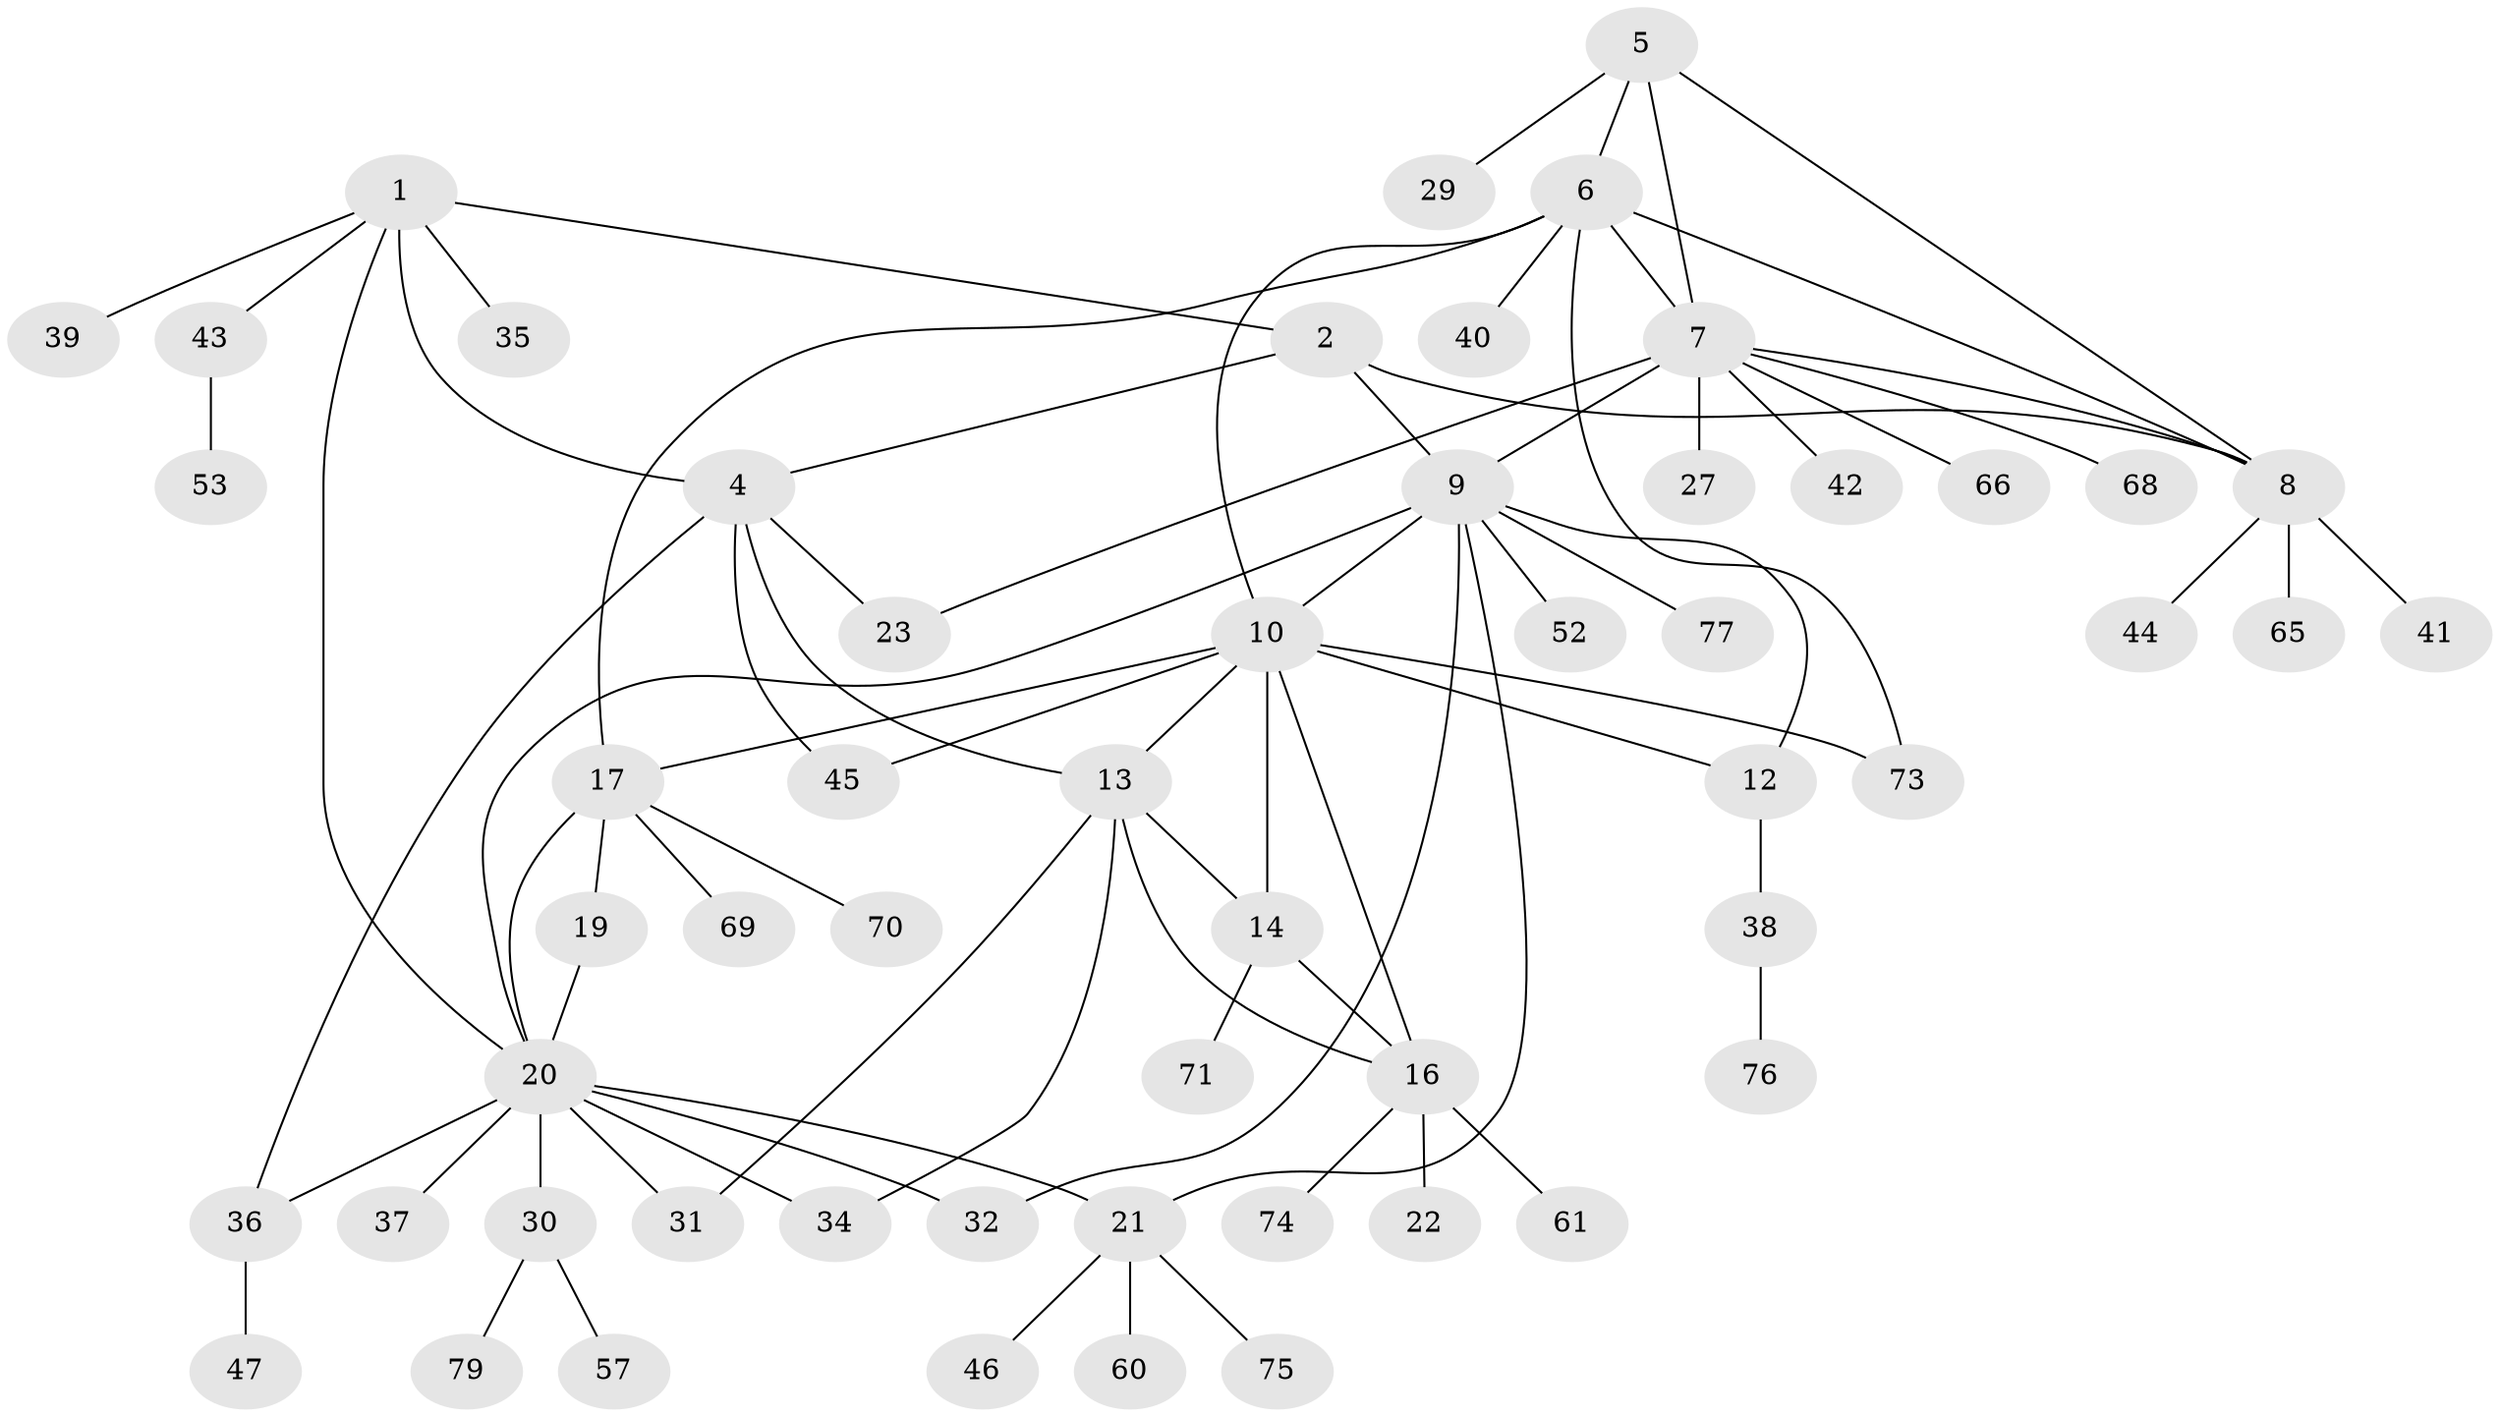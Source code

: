 // Generated by graph-tools (version 1.1) at 2025/24/03/03/25 07:24:15]
// undirected, 55 vertices, 77 edges
graph export_dot {
graph [start="1"]
  node [color=gray90,style=filled];
  1 [super="+3"];
  2;
  4 [super="+63"];
  5;
  6 [super="+56"];
  7 [super="+59"];
  8 [super="+25"];
  9 [super="+11"];
  10 [super="+15"];
  12;
  13 [super="+64"];
  14 [super="+24"];
  16 [super="+67"];
  17 [super="+18"];
  19 [super="+28"];
  20 [super="+26"];
  21 [super="+49"];
  22;
  23;
  27 [super="+50"];
  29 [super="+33"];
  30 [super="+51"];
  31 [super="+58"];
  32;
  34;
  35 [super="+72"];
  36 [super="+54"];
  37;
  38 [super="+48"];
  39;
  40;
  41;
  42;
  43 [super="+62"];
  44;
  45;
  46;
  47;
  52;
  53 [super="+55"];
  57;
  60;
  61;
  65 [super="+78"];
  66;
  68;
  69;
  70;
  71;
  73;
  74;
  75;
  76;
  77 [super="+80"];
  79;
  1 -- 2 [weight=2];
  1 -- 4 [weight=2];
  1 -- 20;
  1 -- 43;
  1 -- 35;
  1 -- 39;
  2 -- 4;
  2 -- 8;
  2 -- 9;
  4 -- 13;
  4 -- 36;
  4 -- 45;
  4 -- 23;
  5 -- 6;
  5 -- 7;
  5 -- 8;
  5 -- 29;
  6 -- 7;
  6 -- 8;
  6 -- 40;
  6 -- 73;
  6 -- 17;
  6 -- 10;
  7 -- 8;
  7 -- 23;
  7 -- 27;
  7 -- 42;
  7 -- 66;
  7 -- 68;
  7 -- 9;
  8 -- 41;
  8 -- 44;
  8 -- 65;
  9 -- 10 [weight=2];
  9 -- 12 [weight=2];
  9 -- 21;
  9 -- 52;
  9 -- 32;
  9 -- 20;
  9 -- 77;
  10 -- 12;
  10 -- 73;
  10 -- 13;
  10 -- 14;
  10 -- 45;
  10 -- 16;
  10 -- 17;
  12 -- 38;
  13 -- 14;
  13 -- 16;
  13 -- 31;
  13 -- 34;
  14 -- 16;
  14 -- 71;
  16 -- 22;
  16 -- 61;
  16 -- 74;
  17 -- 19 [weight=2];
  17 -- 20 [weight=2];
  17 -- 69;
  17 -- 70;
  19 -- 20;
  20 -- 21 [weight=2];
  20 -- 30;
  20 -- 31;
  20 -- 32;
  20 -- 36;
  20 -- 37;
  20 -- 34;
  21 -- 46;
  21 -- 60;
  21 -- 75;
  30 -- 57;
  30 -- 79;
  36 -- 47;
  38 -- 76;
  43 -- 53;
}

